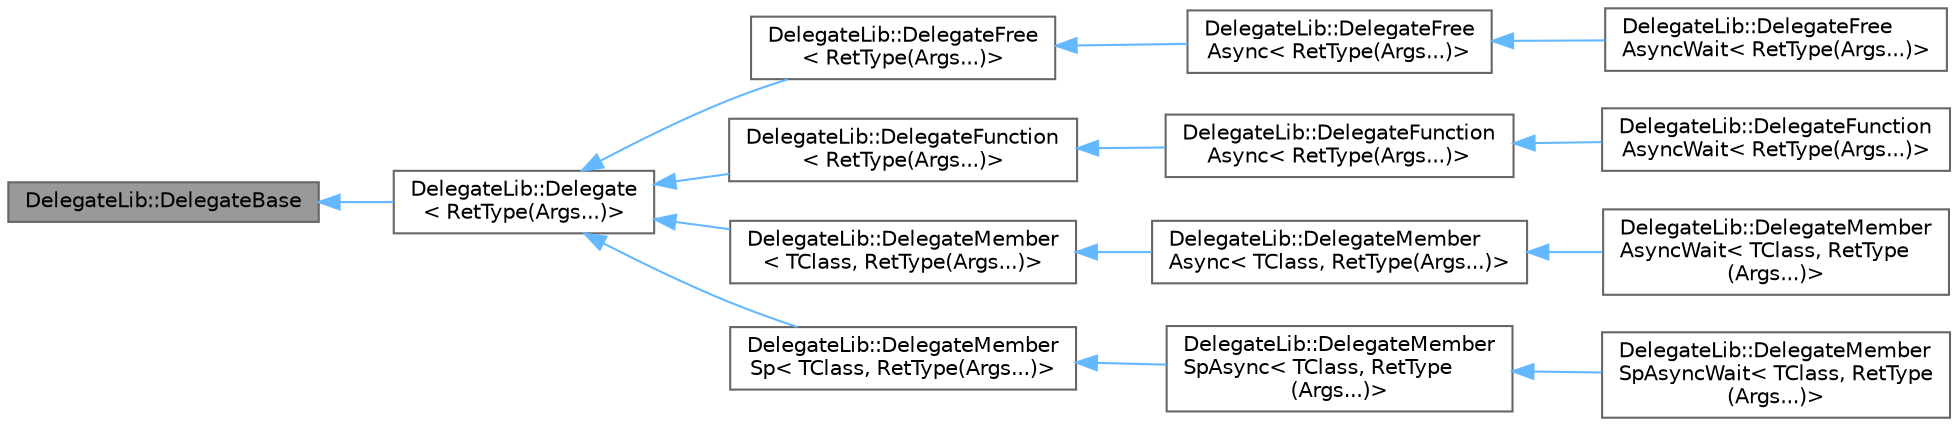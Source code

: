 digraph "DelegateLib::DelegateBase"
{
 // LATEX_PDF_SIZE
  bgcolor="transparent";
  edge [fontname=Helvetica,fontsize=10,labelfontname=Helvetica,labelfontsize=10];
  node [fontname=Helvetica,fontsize=10,shape=box,height=0.2,width=0.4];
  rankdir="LR";
  Node1 [id="Node000001",label="DelegateLib::DelegateBase",height=0.2,width=0.4,color="gray40", fillcolor="grey60", style="filled", fontcolor="black",tooltip="Non-template base class for all delegates."];
  Node1 -> Node2 [id="edge1_Node000001_Node000002",dir="back",color="steelblue1",style="solid",tooltip=" "];
  Node2 [id="Node000002",label="DelegateLib::Delegate\l\< RetType(Args...)\>",height=0.2,width=0.4,color="gray40", fillcolor="white", style="filled",URL="$class_delegate_lib_1_1_delegate_3_01_ret_type_07_args_8_8_8_08_4.html",tooltip="Template base class for all delegates."];
  Node2 -> Node3 [id="edge2_Node000002_Node000003",dir="back",color="steelblue1",style="solid",tooltip=" "];
  Node3 [id="Node000003",label="DelegateLib::DelegateFree\l\< RetType(Args...)\>",height=0.2,width=0.4,color="gray40", fillcolor="white", style="filled",URL="$class_delegate_lib_1_1_delegate_free_3_01_ret_type_07_args_8_8_8_08_4.html",tooltip="DelegateFree class synchronously invokes a free target function."];
  Node3 -> Node4 [id="edge3_Node000003_Node000004",dir="back",color="steelblue1",style="solid",tooltip=" "];
  Node4 [id="Node000004",label="DelegateLib::DelegateFree\lAsync\< RetType(Args...)\>",height=0.2,width=0.4,color="gray40", fillcolor="white", style="filled",URL="$class_delegate_lib_1_1_delegate_free_async_3_01_ret_type_07_args_8_8_8_08_4.html",tooltip=" "];
  Node4 -> Node5 [id="edge4_Node000004_Node000005",dir="back",color="steelblue1",style="solid",tooltip=" "];
  Node5 [id="Node000005",label="DelegateLib::DelegateFree\lAsyncWait\< RetType(Args...)\>",height=0.2,width=0.4,color="gray40", fillcolor="white", style="filled",URL="$class_delegate_lib_1_1_delegate_free_async_wait_3_01_ret_type_07_args_8_8_8_08_4.html",tooltip=" "];
  Node2 -> Node6 [id="edge5_Node000002_Node000006",dir="back",color="steelblue1",style="solid",tooltip=" "];
  Node6 [id="Node000006",label="DelegateLib::DelegateFunction\l\< RetType(Args...)\>",height=0.2,width=0.4,color="gray40", fillcolor="white", style="filled",URL="$class_delegate_lib_1_1_delegate_function_3_01_ret_type_07_args_8_8_8_08_4.html",tooltip=" "];
  Node6 -> Node7 [id="edge6_Node000006_Node000007",dir="back",color="steelblue1",style="solid",tooltip=" "];
  Node7 [id="Node000007",label="DelegateLib::DelegateFunction\lAsync\< RetType(Args...)\>",height=0.2,width=0.4,color="gray40", fillcolor="white", style="filled",URL="$class_delegate_lib_1_1_delegate_function_async_3_01_ret_type_07_args_8_8_8_08_4.html",tooltip=" "];
  Node7 -> Node8 [id="edge7_Node000007_Node000008",dir="back",color="steelblue1",style="solid",tooltip=" "];
  Node8 [id="Node000008",label="DelegateLib::DelegateFunction\lAsyncWait\< RetType(Args...)\>",height=0.2,width=0.4,color="gray40", fillcolor="white", style="filled",URL="$class_delegate_lib_1_1_delegate_function_async_wait_3_01_ret_type_07_args_8_8_8_08_4.html",tooltip=" "];
  Node2 -> Node9 [id="edge8_Node000002_Node000009",dir="back",color="steelblue1",style="solid",tooltip=" "];
  Node9 [id="Node000009",label="DelegateLib::DelegateMember\l\< TClass, RetType(Args...)\>",height=0.2,width=0.4,color="gray40", fillcolor="white", style="filled",URL="$class_delegate_lib_1_1_delegate_member_3_01_t_class_00_01_ret_type_07_args_8_8_8_08_4.html",tooltip=" "];
  Node9 -> Node10 [id="edge9_Node000009_Node000010",dir="back",color="steelblue1",style="solid",tooltip=" "];
  Node10 [id="Node000010",label="DelegateLib::DelegateMember\lAsync\< TClass, RetType(Args...)\>",height=0.2,width=0.4,color="gray40", fillcolor="white", style="filled",URL="$class_delegate_lib_1_1_delegate_member_async_3_01_t_class_00_01_ret_type_07_args_8_8_8_08_4.html",tooltip=" "];
  Node10 -> Node11 [id="edge10_Node000010_Node000011",dir="back",color="steelblue1",style="solid",tooltip=" "];
  Node11 [id="Node000011",label="DelegateLib::DelegateMember\lAsyncWait\< TClass, RetType\l(Args...)\>",height=0.2,width=0.4,color="gray40", fillcolor="white", style="filled",URL="$class_delegate_lib_1_1_delegate_member_async_wait_3_01_t_class_00_01_ret_type_07_args_8_8_8_08_4.html",tooltip=" "];
  Node2 -> Node12 [id="edge11_Node000002_Node000012",dir="back",color="steelblue1",style="solid",tooltip=" "];
  Node12 [id="Node000012",label="DelegateLib::DelegateMember\lSp\< TClass, RetType(Args...)\>",height=0.2,width=0.4,color="gray40", fillcolor="white", style="filled",URL="$class_delegate_lib_1_1_delegate_member_sp_3_01_t_class_00_01_ret_type_07_args_8_8_8_08_4.html",tooltip=" "];
  Node12 -> Node13 [id="edge12_Node000012_Node000013",dir="back",color="steelblue1",style="solid",tooltip=" "];
  Node13 [id="Node000013",label="DelegateLib::DelegateMember\lSpAsync\< TClass, RetType\l(Args...)\>",height=0.2,width=0.4,color="gray40", fillcolor="white", style="filled",URL="$class_delegate_lib_1_1_delegate_member_sp_async_3_01_t_class_00_01_ret_type_07_args_8_8_8_08_4.html",tooltip=" "];
  Node13 -> Node14 [id="edge13_Node000013_Node000014",dir="back",color="steelblue1",style="solid",tooltip=" "];
  Node14 [id="Node000014",label="DelegateLib::DelegateMember\lSpAsyncWait\< TClass, RetType\l(Args...)\>",height=0.2,width=0.4,color="gray40", fillcolor="white", style="filled",URL="$class_delegate_lib_1_1_delegate_member_sp_async_wait_3_01_t_class_00_01_ret_type_07_args_8_8_8_08_4.html",tooltip=" "];
}
